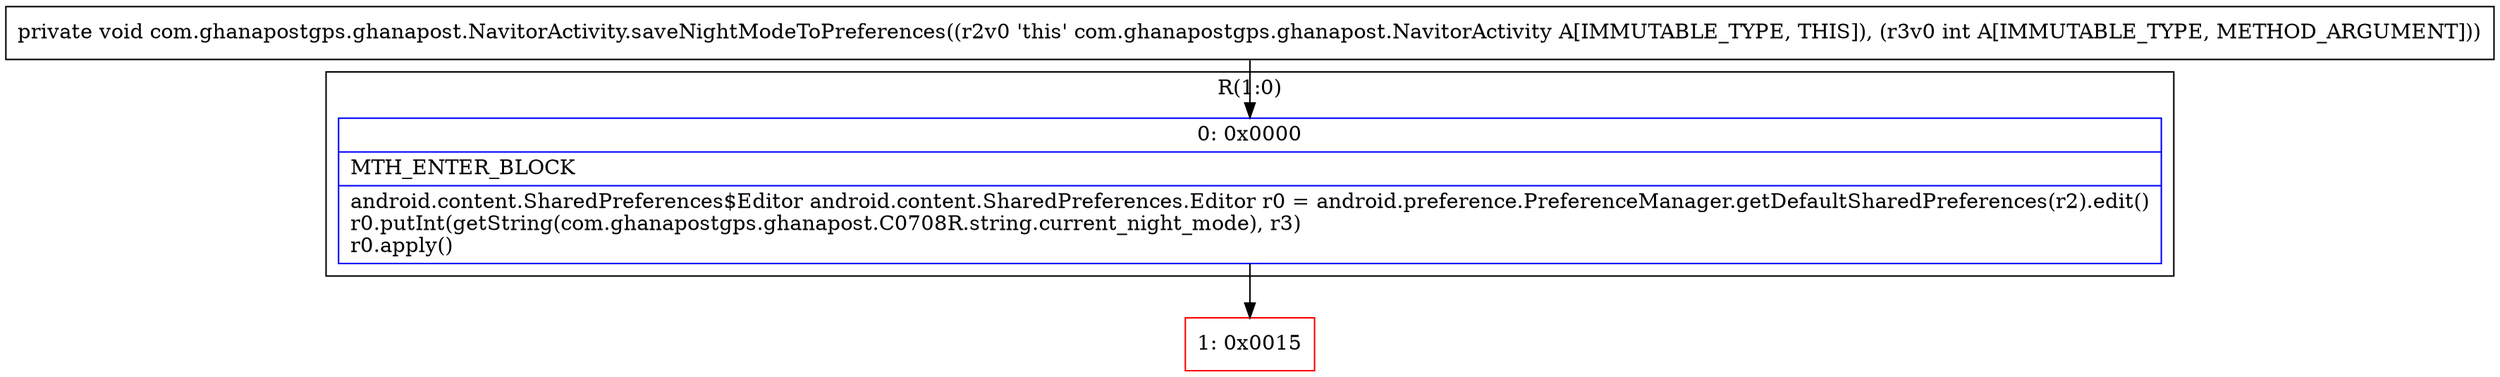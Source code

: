 digraph "CFG forcom.ghanapostgps.ghanapost.NavitorActivity.saveNightModeToPreferences(I)V" {
subgraph cluster_Region_130633254 {
label = "R(1:0)";
node [shape=record,color=blue];
Node_0 [shape=record,label="{0\:\ 0x0000|MTH_ENTER_BLOCK\l|android.content.SharedPreferences$Editor android.content.SharedPreferences.Editor r0 = android.preference.PreferenceManager.getDefaultSharedPreferences(r2).edit()\lr0.putInt(getString(com.ghanapostgps.ghanapost.C0708R.string.current_night_mode), r3)\lr0.apply()\l}"];
}
Node_1 [shape=record,color=red,label="{1\:\ 0x0015}"];
MethodNode[shape=record,label="{private void com.ghanapostgps.ghanapost.NavitorActivity.saveNightModeToPreferences((r2v0 'this' com.ghanapostgps.ghanapost.NavitorActivity A[IMMUTABLE_TYPE, THIS]), (r3v0 int A[IMMUTABLE_TYPE, METHOD_ARGUMENT])) }"];
MethodNode -> Node_0;
Node_0 -> Node_1;
}

